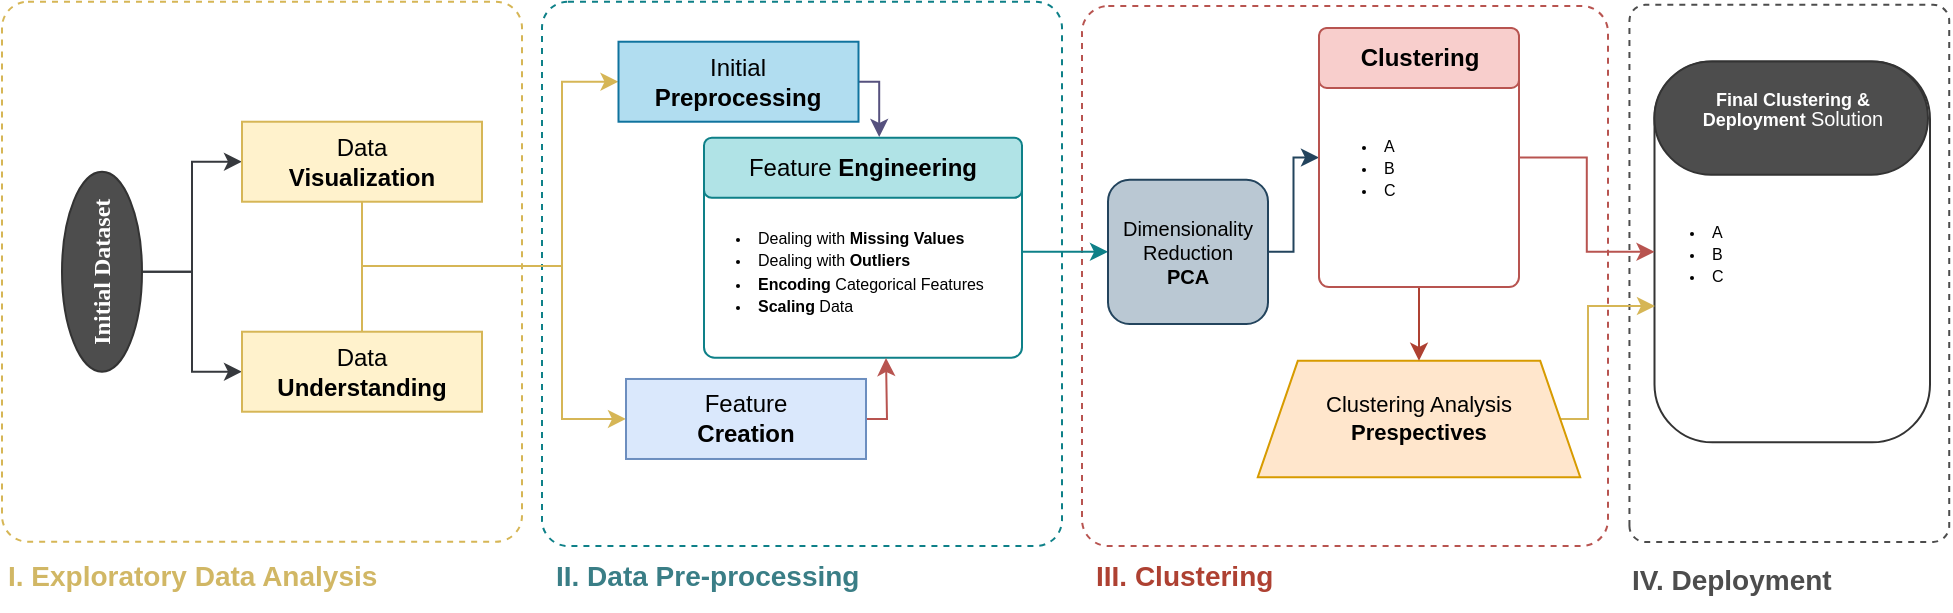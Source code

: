 <mxfile version="25.0.3">
  <diagram id="GnySpQE1Cpet4CN0fvD1" name="Page-1">
    <mxGraphModel dx="2352" dy="414" grid="1" gridSize="10" guides="1" tooltips="1" connect="1" arrows="1" fold="1" page="1" pageScale="1" pageWidth="827" pageHeight="1169" math="0" shadow="0">
      <root>
        <mxCell id="0" />
        <mxCell id="1" parent="0" />
        <mxCell id="53" value="" style="rounded=1;whiteSpace=wrap;html=1;labelBackgroundColor=none;dashed=1;fillColor=none;arcSize=5;strokeColor=#4d4d4d;gradientColor=#7ea6e0;rotation=-90;movable=1;resizable=1;rotatable=1;deletable=1;editable=1;connectable=1;" parent="1" vertex="1">
          <mxGeometry x="-820.62" y="193.73" width="268.57" height="159.89" as="geometry" />
        </mxCell>
        <mxCell id="71" value="" style="rounded=1;whiteSpace=wrap;html=1;strokeColor=#333333;fontColor=#AE4132;fillColor=none;arcSize=21;strokeWidth=1;" parent="1" vertex="1">
          <mxGeometry x="-753.75" y="167.69" width="137.75" height="190.48" as="geometry" />
        </mxCell>
        <mxCell id="26" value="" style="rounded=1;whiteSpace=wrap;html=1;labelBackgroundColor=none;dashed=1;fillColor=none;arcSize=5;strokeColor=#0e8088;movable=1;resizable=1;rotatable=1;deletable=1;editable=1;connectable=1;" parent="1" vertex="1">
          <mxGeometry x="-1310" y="137.87" width="260" height="272.13" as="geometry" />
        </mxCell>
        <mxCell id="51" value="" style="rounded=1;whiteSpace=wrap;html=1;labelBackgroundColor=none;dashed=1;fillColor=none;arcSize=5;strokeColor=#b85450;movable=1;resizable=1;rotatable=1;deletable=1;editable=1;connectable=1;" parent="1" vertex="1">
          <mxGeometry x="-1040" y="140" width="263" height="270" as="geometry" />
        </mxCell>
        <mxCell id="52" value="&lt;b style=&quot;font-size: 14px;&quot;&gt;III. Clustering&lt;/b&gt;" style="text;whiteSpace=wrap;html=1;rotation=0;fillColor=none;strokeColor=none;fontSize=14;verticalAlign=top;movable=1;resizable=1;rotatable=1;deletable=1;editable=1;connectable=1;fontColor=#AE4132;" parent="1" vertex="1">
          <mxGeometry x="-1035" y="409.87" width="260" height="30.13" as="geometry" />
        </mxCell>
        <mxCell id="33" value="&lt;b&gt;&lt;br&gt;&lt;/b&gt;" style="whiteSpace=wrap;html=1;labelBackgroundColor=none;strokeColor=#0e8088;fillColor=none;rounded=1;arcSize=5;movable=1;resizable=1;rotatable=1;deletable=1;editable=1;connectable=1;" parent="1" vertex="1">
          <mxGeometry x="-1229" y="210" width="159" height="105.86" as="geometry" />
        </mxCell>
        <mxCell id="12" value="" style="rounded=1;whiteSpace=wrap;html=1;labelBackgroundColor=none;dashed=1;fillColor=none;arcSize=5;strokeColor=#d6b656;" parent="1" vertex="1">
          <mxGeometry x="-1580" y="137.87" width="260" height="270" as="geometry" />
        </mxCell>
        <mxCell id="5" style="edgeStyle=orthogonalEdgeStyle;html=1;exitX=0.5;exitY=1;exitDx=0;exitDy=0;rounded=0;entryX=0;entryY=0.5;entryDx=0;entryDy=0;fillColor=#eeeeee;strokeColor=#36393d;" parent="1" source="4" target="6" edge="1">
          <mxGeometry relative="1" as="geometry">
            <mxPoint x="-1440" y="257.86" as="targetPoint" />
          </mxGeometry>
        </mxCell>
        <mxCell id="8" style="edgeStyle=orthogonalEdgeStyle;rounded=0;html=1;exitX=0.5;exitY=1;exitDx=0;exitDy=0;entryX=0;entryY=0.5;entryDx=0;entryDy=0;fillColor=#eeeeee;strokeColor=#36393d;" parent="1" source="4" target="7" edge="1">
          <mxGeometry relative="1" as="geometry" />
        </mxCell>
        <mxCell id="4" value="&lt;b&gt;Initial Dataset&lt;/b&gt;" style="ellipse;whiteSpace=wrap;html=1;fillColor=#4D4D4D;strokeColor=#333333;fontColor=#FFFFFF;rounded=1;fontFamily=Calibri;fontSource=https%3A%2F%2Fwww.downloadfonts.io%2Fcalibri-font-family-free%2F;rotation=-90;" parent="1" vertex="1">
          <mxGeometry x="-1580" y="252.86" width="100" height="40" as="geometry" />
        </mxCell>
        <mxCell id="16" value="" style="edgeStyle=orthogonalEdgeStyle;rounded=0;html=1;fontColor=#d6b656;fillColor=#fff2cc;strokeColor=#d6b656;entryX=0;entryY=0.5;entryDx=0;entryDy=0;" parent="1" source="6" target="19" edge="1">
          <mxGeometry relative="1" as="geometry">
            <mxPoint x="-1150" y="200" as="targetPoint" />
            <Array as="points">
              <mxPoint x="-1400" y="270" />
              <mxPoint x="-1300" y="270" />
              <mxPoint x="-1300" y="178" />
            </Array>
          </mxGeometry>
        </mxCell>
        <mxCell id="6" value="Data&lt;br&gt;&lt;b&gt;Visualization&lt;/b&gt;" style="whiteSpace=wrap;html=1;fillColor=#fff2cc;strokeColor=#d6b656;" parent="1" vertex="1">
          <mxGeometry x="-1460" y="197.86" width="120" height="40" as="geometry" />
        </mxCell>
        <mxCell id="17" style="edgeStyle=orthogonalEdgeStyle;rounded=0;html=1;exitX=0.5;exitY=0;exitDx=0;exitDy=0;entryX=0;entryY=0.5;entryDx=0;entryDy=0;fontColor=#d6b656;fillColor=#fff2cc;strokeColor=#d6b656;" parent="1" source="7" target="22" edge="1">
          <mxGeometry relative="1" as="geometry">
            <mxPoint x="-1312.5" y="272.86" as="targetPoint" />
            <Array as="points">
              <mxPoint x="-1400" y="270" />
              <mxPoint x="-1300" y="270" />
              <mxPoint x="-1300" y="347" />
            </Array>
          </mxGeometry>
        </mxCell>
        <mxCell id="7" value="Data&lt;br&gt;&lt;b&gt;Understanding&lt;/b&gt;" style="whiteSpace=wrap;html=1;fillColor=#fff2cc;strokeColor=#d6b656;" parent="1" vertex="1">
          <mxGeometry x="-1460" y="302.86" width="120" height="40" as="geometry" />
        </mxCell>
        <mxCell id="14" value="&lt;b style=&quot;font-size: 14px;&quot;&gt;I. Exploratory Data Analysis&lt;/b&gt;" style="text;whiteSpace=wrap;html=1;rotation=0;fillColor=none;strokeColor=none;fontColor=#d1b765;fontSize=14;verticalAlign=top;" parent="1" vertex="1">
          <mxGeometry x="-1579" y="409.87" width="259" height="30.13" as="geometry" />
        </mxCell>
        <mxCell id="65" style="html=1;exitX=1;exitY=0.5;exitDx=0;exitDy=0;entryX=0.551;entryY=-0.012;entryDx=0;entryDy=0;fillColor=#d0cee2;strokeColor=#56517e;rounded=0;movable=1;resizable=1;rotatable=1;deletable=1;editable=1;connectable=1;edgeStyle=orthogonalEdgeStyle;entryPerimeter=0;" parent="1" source="19" target="31" edge="1">
          <mxGeometry relative="1" as="geometry" />
        </mxCell>
        <mxCell id="19" value="Initial &lt;br&gt;&lt;b&gt;Preprocessing&lt;/b&gt;" style="whiteSpace=wrap;html=1;fillColor=#b1ddf0;strokeColor=#10739e;movable=1;resizable=1;rotatable=1;deletable=1;editable=1;connectable=1;" parent="1" vertex="1">
          <mxGeometry x="-1271.75" y="157.86" width="120" height="40" as="geometry" />
        </mxCell>
        <mxCell id="27" value="&lt;b style=&quot;font-size: 14px;&quot;&gt;&lt;font color=&quot;#3a7e86&quot; face=&quot;Helvetica&quot;&gt;II.&amp;nbsp;Data Pre-processing&lt;/font&gt;&lt;/b&gt;" style="text;whiteSpace=wrap;html=1;rotation=0;fillColor=none;strokeColor=none;fontColor=#1A3300;fontFamily=Calibri;fontSource=https%3A%2F%2Fwww.downloadfonts.io%2Fcalibri-font-family-free%2F;fontSize=14;verticalAlign=top;movable=1;resizable=1;rotatable=1;deletable=1;editable=1;connectable=1;" parent="1" vertex="1">
          <mxGeometry x="-1305.5" y="409.87" width="187.5" height="30.13" as="geometry" />
        </mxCell>
        <mxCell id="31" value="Feature &lt;b&gt;Engineering&lt;br&gt;&lt;/b&gt;" style="whiteSpace=wrap;html=1;labelBackgroundColor=none;strokeColor=#0e8088;fillColor=#b0e3e6;rounded=1;arcSize=13;movable=1;resizable=1;rotatable=1;deletable=1;editable=1;connectable=1;" parent="1" vertex="1">
          <mxGeometry x="-1229" y="205.86" width="159" height="30" as="geometry" />
        </mxCell>
        <mxCell id="67" style="edgeStyle=none;html=1;entryX=0;entryY=0.5;entryDx=0;entryDy=0;fontColor=#d1b765;exitX=1;exitY=0.5;exitDx=0;exitDy=0;fillColor=#b0e3e6;strokeColor=#0e8088;" parent="1" source="33" target="34" edge="1">
          <mxGeometry relative="1" as="geometry">
            <mxPoint x="-1030" y="286" as="sourcePoint" />
          </mxGeometry>
        </mxCell>
        <mxCell id="32" value="&lt;ul style=&quot;font-size: 8px; line-height: 140%;&quot;&gt;&lt;li&gt;Dealing with &lt;b&gt;Missing Values&lt;/b&gt;&lt;/li&gt;&lt;li&gt;Dealing with &lt;b&gt;Outliers&lt;/b&gt;&lt;/li&gt;&lt;li&gt;&lt;b&gt;Encoding &lt;/b&gt;Categorical Features&lt;/li&gt;&lt;li&gt;&lt;b&gt;Scaling&lt;/b&gt; Data&lt;/li&gt;&lt;/ul&gt;" style="text;html=1;align=left;verticalAlign=middle;resizable=1;points=[];autosize=1;strokeColor=none;fillColor=none;fontColor=default;movable=1;rotatable=1;deletable=1;editable=1;connectable=1;" parent="1" vertex="1">
          <mxGeometry x="-1244" y="222.86" width="180" height="100" as="geometry" />
        </mxCell>
        <mxCell id="73" style="edgeStyle=orthogonalEdgeStyle;html=1;exitX=1;exitY=0.5;exitDx=0;exitDy=0;entryX=0;entryY=0.5;entryDx=0;entryDy=0;rounded=0;fillColor=#bac8d3;strokeColor=#23445d;" parent="1" source="34" target="62" edge="1">
          <mxGeometry relative="1" as="geometry" />
        </mxCell>
        <mxCell id="34" value="&lt;font style=&quot;font-size: 10px;&quot;&gt;Dimensionality Reduction&lt;br&gt;&lt;b&gt;PCA&lt;/b&gt;&lt;/font&gt;" style="whiteSpace=wrap;html=1;rounded=1;labelBackgroundColor=none;strokeColor=#23445d;fontSize=8;fillColor=#bac8d3;movable=1;resizable=1;rotatable=1;deletable=1;editable=1;connectable=1;" parent="1" vertex="1">
          <mxGeometry x="-1027" y="226.89" width="80" height="72.07" as="geometry" />
        </mxCell>
        <mxCell id="76" style="edgeStyle=orthogonalEdgeStyle;shape=connector;rounded=0;html=1;exitX=1;exitY=0.5;exitDx=0;exitDy=0;entryX=0.002;entryY=0.64;entryDx=0;entryDy=0;labelBackgroundColor=default;strokeColor=#d6b656;fontFamily=Helvetica;fontSize=11;fontColor=default;endArrow=classic;fillColor=#fff2cc;entryPerimeter=0;" parent="1" source="45" target="71" edge="1">
          <mxGeometry relative="1" as="geometry">
            <Array as="points">
              <mxPoint x="-787" y="347" />
              <mxPoint x="-787" y="290" />
              <mxPoint x="-753" y="290" />
            </Array>
          </mxGeometry>
        </mxCell>
        <mxCell id="45" value="&lt;font style=&quot;&quot;&gt;&lt;span style=&quot;font-size: 11px;&quot;&gt;Clustering Analysis&lt;/span&gt;&lt;b style=&quot;font-size: 11px;&quot;&gt; Prespectives&lt;/b&gt;&lt;/font&gt;" style="shape=trapezoid;perimeter=trapezoidPerimeter;whiteSpace=wrap;html=1;fixedSize=1;rounded=0;glass=0;labelBackgroundColor=none;sketch=0;strokeColor=#d79b00;strokeWidth=1;fontSize=6;fillColor=#ffe6cc;movable=1;resizable=1;rotatable=1;deletable=1;editable=1;connectable=1;rotation=0;" parent="1" vertex="1">
          <mxGeometry x="-952.1" y="317.4" width="161.21" height="58.18" as="geometry" />
        </mxCell>
        <mxCell id="54" value="&lt;b style=&quot;font-size: 14px;&quot;&gt;IV. Deployment&lt;/b&gt;" style="text;whiteSpace=wrap;html=1;rotation=0;fillColor=none;strokeColor=none;fontSize=14;gradientColor=#b3b3b3;fontColor=#4d4d4d;movable=1;resizable=1;rotatable=1;deletable=1;editable=1;connectable=1;" parent="1" vertex="1">
          <mxGeometry x="-767.21" y="412.1" width="141" height="30.13" as="geometry" />
        </mxCell>
        <mxCell id="66" style="edgeStyle=orthogonalEdgeStyle;html=1;exitX=1;exitY=0.5;exitDx=0;exitDy=0;rounded=0;fillColor=#f8cecc;strokeColor=#b85450;movable=1;resizable=1;rotatable=1;deletable=1;editable=1;connectable=1;" parent="1" source="22" edge="1">
          <mxGeometry relative="1" as="geometry">
            <mxPoint x="-1138" y="316" as="targetPoint" />
          </mxGeometry>
        </mxCell>
        <mxCell id="22" value="Feature&lt;br&gt;&lt;b&gt;Creation&lt;/b&gt;" style="whiteSpace=wrap;html=1;fillColor=#dae8fc;strokeColor=#6c8ebf;movable=1;resizable=1;rotatable=1;deletable=1;editable=1;connectable=1;" parent="1" vertex="1">
          <mxGeometry x="-1268" y="326.49" width="120" height="40" as="geometry" />
        </mxCell>
        <mxCell id="74" style="edgeStyle=orthogonalEdgeStyle;shape=connector;rounded=0;html=1;exitX=0.5;exitY=1;exitDx=0;exitDy=0;entryX=0.5;entryY=0;entryDx=0;entryDy=0;labelBackgroundColor=default;strokeColor=#ae4132;fontFamily=Helvetica;fontSize=11;fontColor=default;endArrow=classic;fillColor=#fad9d5;" parent="1" source="62" target="45" edge="1">
          <mxGeometry relative="1" as="geometry" />
        </mxCell>
        <mxCell id="75" style="edgeStyle=orthogonalEdgeStyle;shape=connector;rounded=0;html=1;exitX=1;exitY=0.5;exitDx=0;exitDy=0;entryX=0;entryY=0.5;entryDx=0;entryDy=0;labelBackgroundColor=default;strokeColor=#b85450;fontFamily=Helvetica;fontSize=11;fontColor=default;endArrow=classic;fillColor=#f8cecc;" parent="1" source="62" target="71" edge="1">
          <mxGeometry relative="1" as="geometry" />
        </mxCell>
        <mxCell id="62" value="&lt;b&gt;&lt;br&gt;&lt;/b&gt;" style="whiteSpace=wrap;html=1;labelBackgroundColor=none;strokeColor=#b85450;fillColor=none;rounded=1;arcSize=5;movable=1;resizable=1;rotatable=1;deletable=1;editable=1;connectable=1;" parent="1" vertex="1">
          <mxGeometry x="-921.5" y="150.97" width="100" height="129.57" as="geometry" />
        </mxCell>
        <mxCell id="63" value="&lt;b&gt;Clustering&lt;br&gt;&lt;/b&gt;" style="whiteSpace=wrap;html=1;labelBackgroundColor=none;strokeColor=#b85450;fillColor=#f8cecc;rounded=1;arcSize=13;movable=1;resizable=1;rotatable=1;deletable=1;editable=1;connectable=1;" parent="1" vertex="1">
          <mxGeometry x="-921.5" y="150.97" width="100" height="30" as="geometry" />
        </mxCell>
        <mxCell id="64" value="&lt;ul style=&quot;font-size: 8px; line-height: 140%;&quot;&gt;&lt;li&gt;A&lt;/li&gt;&lt;li&gt;B&lt;/li&gt;&lt;li&gt;C&lt;/li&gt;&lt;/ul&gt;" style="text;html=1;align=left;verticalAlign=middle;resizable=1;points=[];autosize=1;strokeColor=none;fillColor=none;fontColor=default;movable=1;rotatable=1;deletable=1;editable=1;connectable=1;" parent="1" vertex="1">
          <mxGeometry x="-931.5" y="180.86" width="70" height="80" as="geometry" />
        </mxCell>
        <mxCell id="48" value="&lt;p style=&quot;line-height: 0%;&quot;&gt;&lt;b style=&quot;font-size: 9px;&quot;&gt;Final Clustering&amp;nbsp;&lt;/b&gt;&lt;span style=&quot;font-size: 9px;&quot;&gt;&lt;b&gt;&amp;amp;&lt;/b&gt;&lt;/span&gt;&lt;/p&gt;&lt;p style=&quot;line-height: 0%;&quot;&gt;&lt;b style=&quot;font-size: 9px;&quot;&gt;Deployment &lt;/b&gt;&lt;font size=&quot;1&quot;&gt;Solution&lt;/font&gt;&lt;/p&gt;&lt;p style=&quot;line-height: 0%;&quot;&gt;&lt;b style=&quot;background-color: initial; font-size: 9px;&quot;&gt;&amp;nbsp;&lt;/b&gt;&lt;/p&gt;" style="html=1;dashed=0;whitespace=wrap;shape=mxgraph.dfd.start;fillColor=#4D4D4D;strokeColor=#333333;fontColor=#ffffff;strokeWidth=1;fontSize=10;rotation=0;movable=1;resizable=1;rotatable=1;deletable=1;editable=1;connectable=1;" parent="1" vertex="1">
          <mxGeometry x="-753.83" y="167.69" width="136.83" height="56.68" as="geometry" />
        </mxCell>
        <mxCell id="49" value="&lt;span style=&quot;color: rgb(255, 255, 255);&quot;&gt;&lt;font style=&quot;font-size: 7px;&quot;&gt;WebApp&lt;/font&gt;&lt;/span&gt;" style="text;html=1;align=center;verticalAlign=middle;resizable=1;points=[];autosize=1;strokeColor=none;fillColor=none;fontSize=5;fontColor=#1A3300;rotation=0;movable=1;rotatable=1;deletable=1;editable=1;connectable=1;" parent="1" vertex="1">
          <mxGeometry x="-711.33" y="219.515" width="50" height="20" as="geometry" />
        </mxCell>
        <mxCell id="72" value="&lt;ul style=&quot;font-size: 8px; line-height: 140%;&quot;&gt;&lt;li&gt;A&lt;/li&gt;&lt;li&gt;B&lt;/li&gt;&lt;li&gt;C&lt;/li&gt;&lt;/ul&gt;" style="text;html=1;align=left;verticalAlign=middle;resizable=1;points=[];autosize=1;strokeColor=none;fillColor=none;fontColor=default;movable=1;rotatable=1;deletable=1;editable=1;connectable=1;" parent="1" vertex="1">
          <mxGeometry x="-767.21" y="224.37" width="150.21" height="80" as="geometry" />
        </mxCell>
      </root>
    </mxGraphModel>
  </diagram>
</mxfile>
